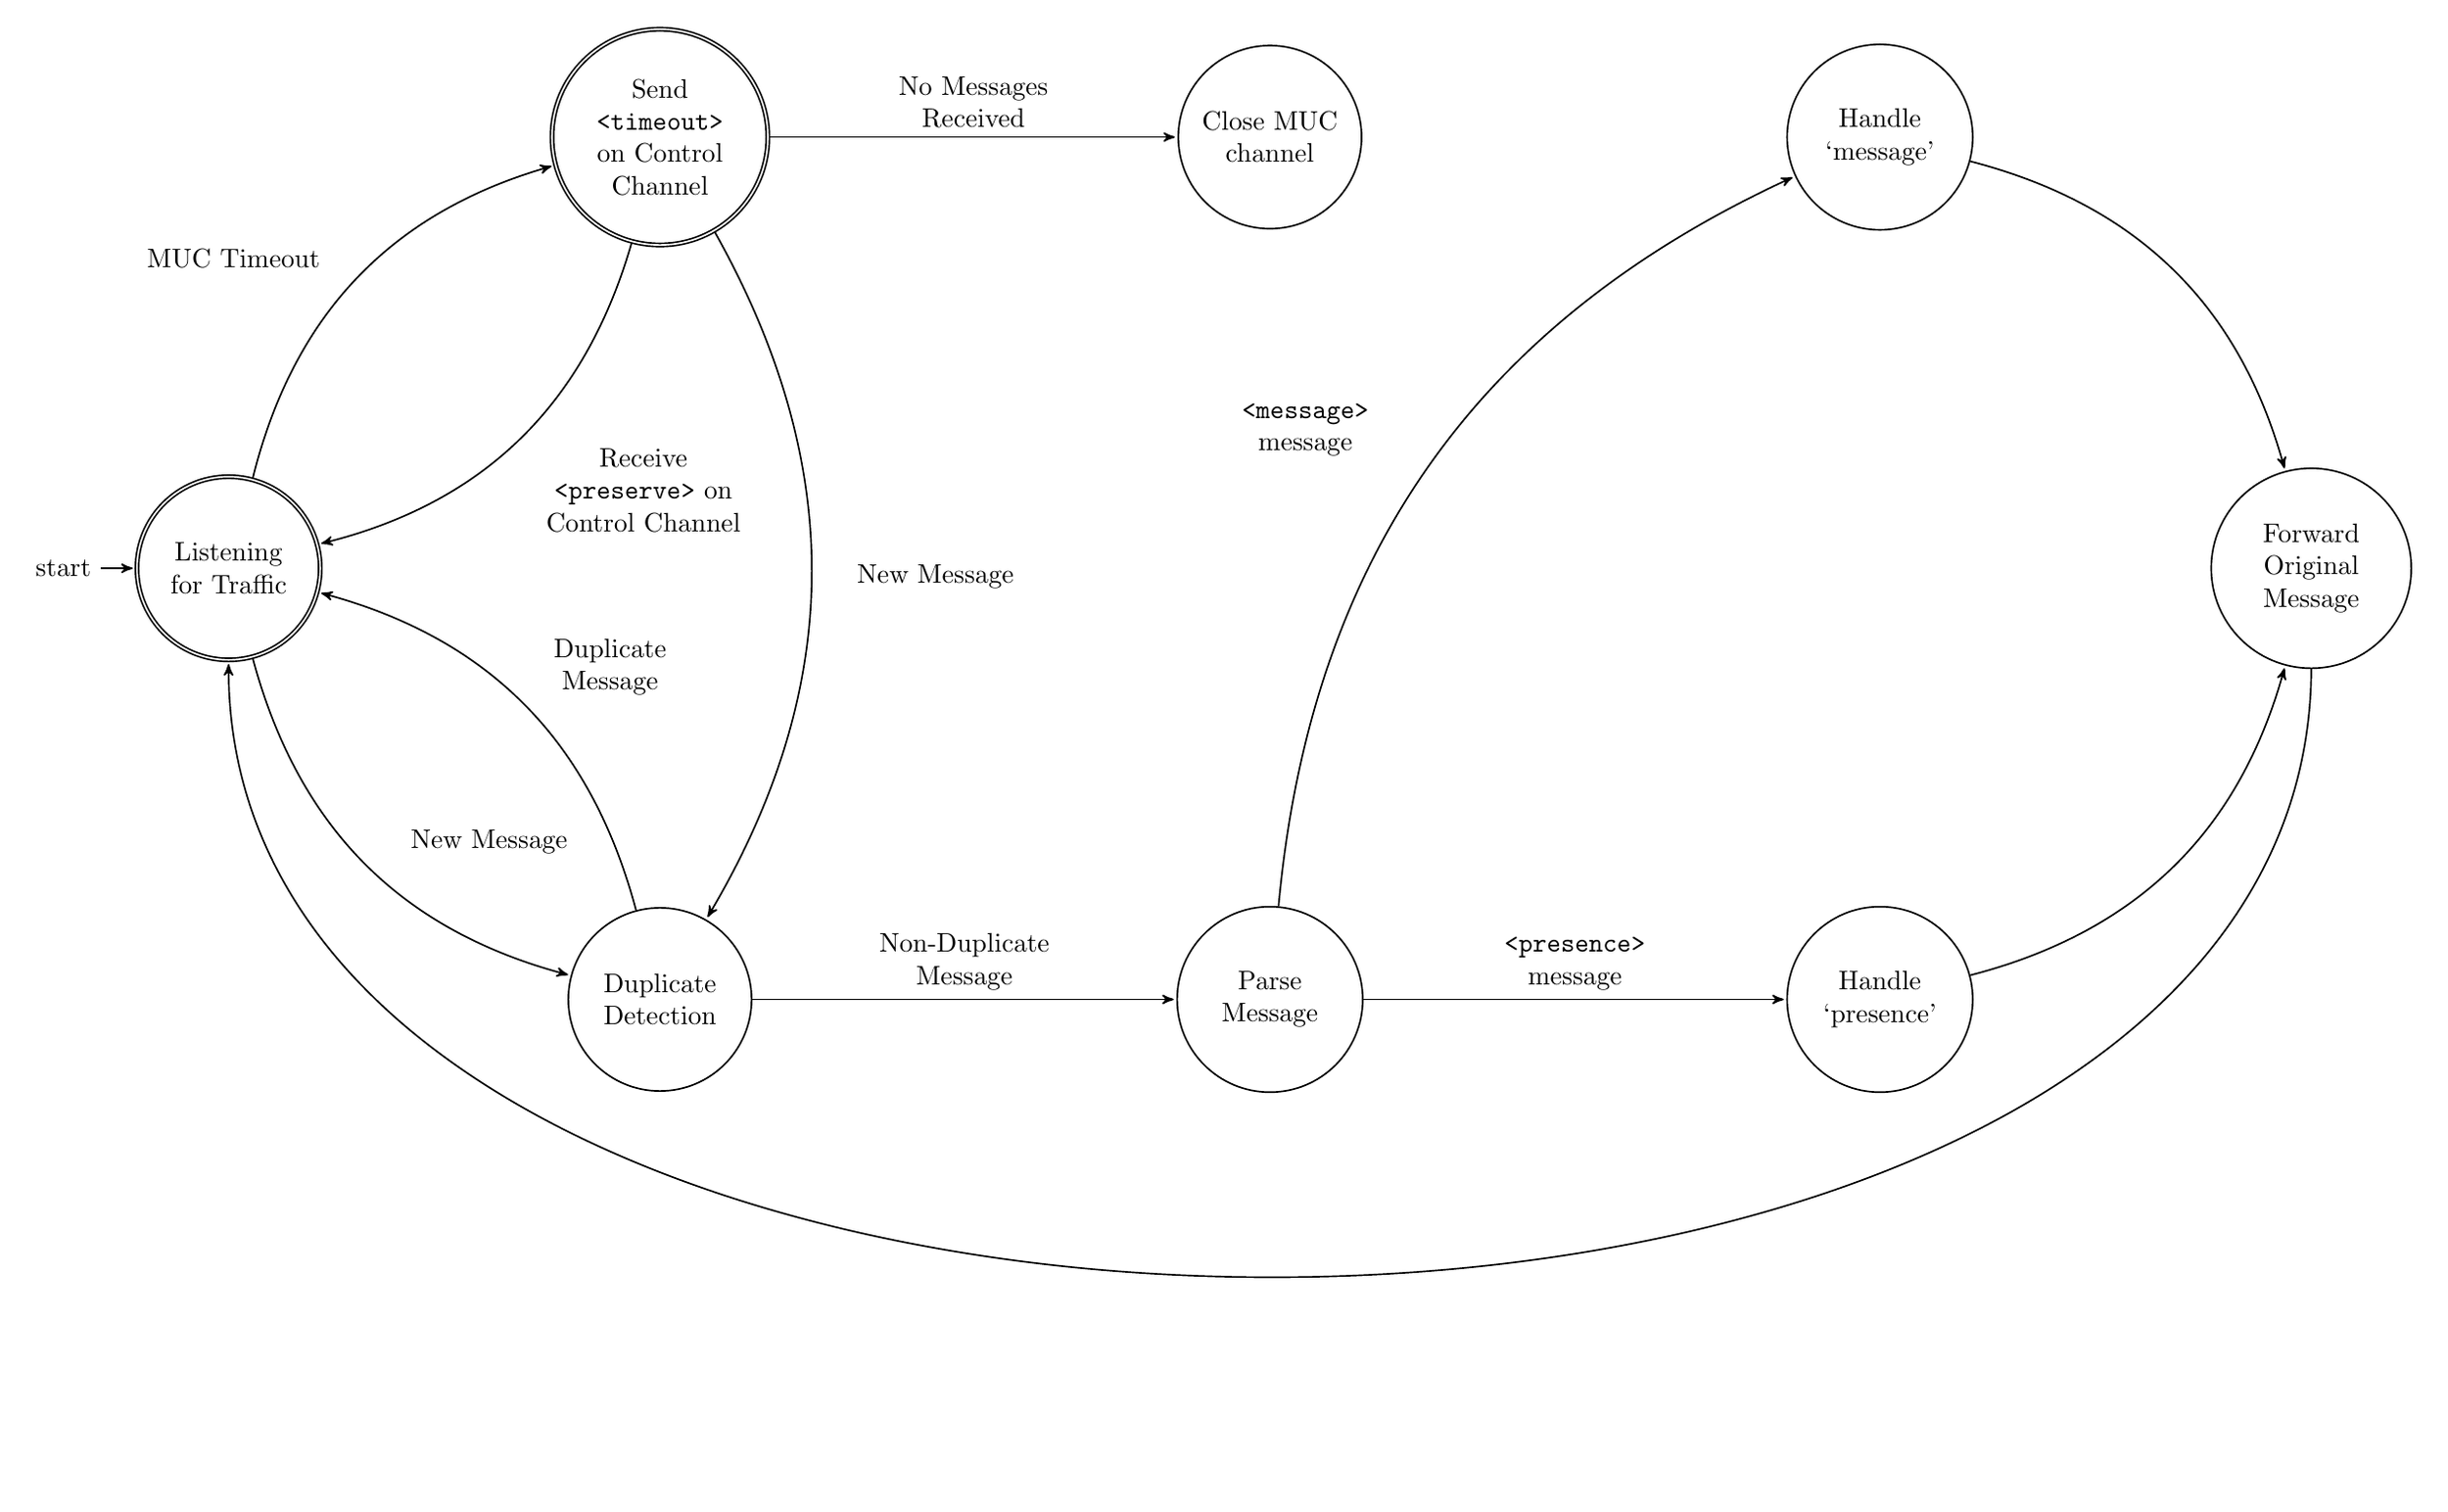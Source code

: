 \begin{tikzpicture}[->,>=stealth',shorten >=1pt,auto,semithick, node
    distance=8cm]
      \node[state, initial, text width=2cm, align=center, accepting] (q1) at (0,0)
        {Listening for Traffic};
      \node[state, text width=2cm, align=center, above right of=q1, accepting] (q8)
        {Send \texttt{<timeout>} on Control Channel};
      \node[state, text width=2cm, align=center, right of=q8] (q9)
        {Close MUC channel};
      \node[state, text width=2cm, align=center, below right of=q1] (q2)
        {Duplicate Detection};
      \node[state, text width=2cm, align=center, right of=q2] (q3)
        {Parse Message};
      \node[state, text width=2cm, align=center, right of=q3] (q6)
        {Handle `presence'};
      \node[state, text width=2cm, align=center, right of=q9] (q5)
        {Handle `message'};
      \node[state, text width=2cm, align=center, below right of=q5] (q10)
        {Forward Original Message};

      \path
            (q1) edge[text width=3cm, bend right, align=center] node {New Message} (q2)
            (q2) edge[text width=2cm, bend right, align=center] node[above right] {Duplicate Message} (q1)
            (q2) edge[text width=3cm, align=center] node {Non-Duplicate Message} (q3)
            (q3) edge[text width=3cm, align=center, bend left] node {\texttt{<message>} message} (q5)
            (q3) edge[text width=3cm, align=center] node {\texttt{<presence>} message} (q6)
            (q6) edge[text width=3cm, align=center, bend right] node {} (q10)
            (q1) edge[text width=3cm, align=center, bend left] node {MUC Timeout} (q8)
            (q8) edge[text width=3cm, align=center] node {No Messages Received} (q9)
            (q8) edge[text width=3cm, align=center, bend left] node {Receive
            \texttt{<preserve>} on Control Channel} (q1)
            (q8) edge[text width=3cm, align=center, bend left] node {New Message} (q2)
            (q5) edge[text width=3cm, align=center, bend left] node {} (q10)
            (q10) edge[text width=3cm, align=center, bend left, in=90, out=90] node {} (q1)
            ;
    \end{tikzpicture}
